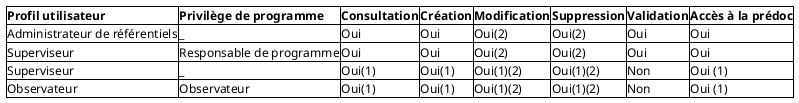 @startsalt
{
	{#
     <b>Profil utilisateur | <b>Privilège de programme | <b>Consultation | <b>Création | <b>Modification | <b>Suppression | <b>Validation | <b>Accès à la prédoc
     Administrateur de référentiels | _ | Oui | Oui | Oui(2) | Oui(2) | Oui | Oui
     Superviseur | Responsable de programme | Oui | Oui | Oui(2) | Oui(2) | Oui | Oui
     Superviseur | _ | Oui(1) | Oui(1) | Oui(1)(2) | Oui(1)(2) | Non | Oui (1)
     Observateur | Observateur  | Oui(1) | Oui(1) | Oui(1)(2) | Oui(1)(2) | Non | Oui (1)
    }
}
@endsalt